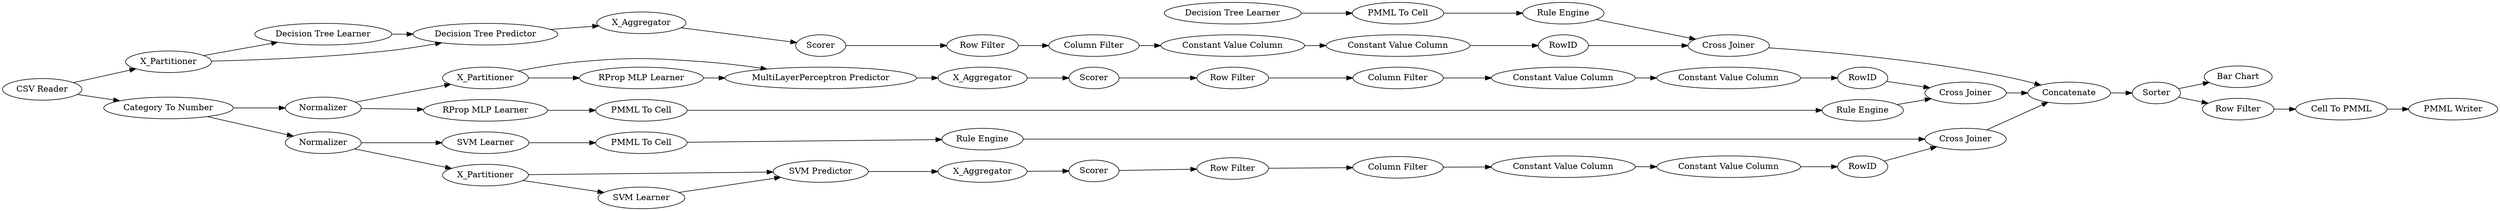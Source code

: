 digraph {
	"-5778890131635260509_7" [label=X_Aggregator]
	"6991477868884842489_32" [label="SVM Predictor"]
	"6991477868884842489_41" [label=Scorer]
	"7051850348965249972_52" [label=Sorter]
	"7051850348965249972_60" [label=Concatenate]
	"8539670421987646377_292" [label="Constant Value Column"]
	"7051850348965249972_59" [label="Bar Chart"]
	"-181360784740167464_22" [label="PMML To Cell"]
	"-648918005688737003_31" [label="Decision Tree Learner"]
	"-181360784740167464_34" [label="Rule Engine"]
	"-648918005688737003_38" [label="Cross Joiner"]
	"1756588408313999019_9" [label="Row Filter"]
	"-648918005688737003_39" [label=Scorer]
	"6991477868884842489_7" [label=X_Aggregator]
	"-4129710490331035471_28" [label="PMML To Cell"]
	"7051850348965249972_61" [label="PMML Writer"]
	"6991477868884842489_31" [label="SVM Learner"]
	"8539670421987646377_290" [label="Constant Value Column"]
	"8539670421987646377_9" [label="Row Filter"]
	"-5778890131635260509_2" [label=X_Partitioner]
	"7051850348965249972_62" [label="CSV Reader"]
	"-4129710490331035471_34" [label="Rule Engine"]
	"8539670421987646377_294" [label="Column Filter"]
	"1756588408313999019_290" [label="Constant Value Column"]
	"-5778890131635260509_32" [label="MultiLayerPerceptron Predictor"]
	"-5778890131635260509_40" [label=Scorer]
	"-5778890131635260509_39" [label=Normalizer]
	"6991477868884842489_39" [label="Cross Joiner"]
	"-648918005688737003_2" [label=X_Partitioner]
	"1756588408313999019_293" [label=RowID]
	"-648918005688737003_32" [label="Decision Tree Predictor"]
	"7051850348965249972_58" [label="Category To Number"]
	"-5778890131635260509_31" [label="RProp MLP Learner"]
	"-181360784740167464_35" [label="RProp MLP Learner"]
	"-4832369853321380997_9" [label="Row Filter"]
	"8550305069359194355_33" [label="SVM Learner"]
	"1756588408313999019_292" [label="Constant Value Column"]
	"6991477868884842489_2" [label=X_Partitioner]
	"-4832369853321380997_293" [label=RowID]
	"6991477868884842489_40" [label=Normalizer]
	"-4832369853321380997_292" [label="Constant Value Column"]
	"-5778890131635260509_38" [label="Cross Joiner"]
	"-4832369853321380997_290" [label="Constant Value Column"]
	"8550305069359194355_35" [label="Rule Engine"]
	"8550305069359194355_34" [label="PMML To Cell"]
	"-4832369853321380997_294" [label="Column Filter"]
	"7051850348965249972_54" [label="Cell To PMML"]
	"1756588408313999019_294" [label="Column Filter"]
	"7051850348965249972_53" [label="Row Filter"]
	"-648918005688737003_7" [label=X_Aggregator]
	"8539670421987646377_293" [label=RowID]
	"-4129710490331035471_33" [label="Decision Tree Learner"]
	"7051850348965249972_53" -> "7051850348965249972_54"
	"1756588408313999019_292" -> "1756588408313999019_293"
	"-5778890131635260509_32" -> "-5778890131635260509_7"
	"-5778890131635260509_2" -> "-5778890131635260509_32"
	"-648918005688737003_39" -> "1756588408313999019_9"
	"-5778890131635260509_40" -> "8539670421987646377_9"
	"7051850348965249972_62" -> "-648918005688737003_2"
	"1756588408313999019_290" -> "1756588408313999019_292"
	"6991477868884842489_41" -> "-4832369853321380997_9"
	"-5778890131635260509_38" -> "7051850348965249972_60"
	"-4129710490331035471_33" -> "-4129710490331035471_28"
	"8550305069359194355_35" -> "6991477868884842489_39"
	"6991477868884842489_32" -> "6991477868884842489_7"
	"-4832369853321380997_293" -> "6991477868884842489_39"
	"-5778890131635260509_7" -> "-5778890131635260509_40"
	"6991477868884842489_2" -> "6991477868884842489_31"
	"6991477868884842489_40" -> "8550305069359194355_33"
	"-181360784740167464_35" -> "-181360784740167464_22"
	"7051850348965249972_58" -> "-5778890131635260509_39"
	"-4832369853321380997_294" -> "-4832369853321380997_290"
	"-4129710490331035471_34" -> "-648918005688737003_38"
	"-648918005688737003_38" -> "7051850348965249972_60"
	"-5778890131635260509_39" -> "-181360784740167464_35"
	"7051850348965249972_52" -> "7051850348965249972_53"
	"-5778890131635260509_2" -> "-5778890131635260509_31"
	"1756588408313999019_9" -> "1756588408313999019_294"
	"-648918005688737003_32" -> "-648918005688737003_7"
	"-648918005688737003_2" -> "-648918005688737003_32"
	"-5778890131635260509_39" -> "-5778890131635260509_2"
	"1756588408313999019_293" -> "-648918005688737003_38"
	"6991477868884842489_7" -> "6991477868884842489_41"
	"8539670421987646377_290" -> "8539670421987646377_292"
	"-4832369853321380997_292" -> "-4832369853321380997_293"
	"1756588408313999019_294" -> "1756588408313999019_290"
	"-4832369853321380997_290" -> "-4832369853321380997_292"
	"-181360784740167464_34" -> "-5778890131635260509_38"
	"8539670421987646377_294" -> "8539670421987646377_290"
	"8539670421987646377_9" -> "8539670421987646377_294"
	"8550305069359194355_34" -> "8550305069359194355_35"
	"-648918005688737003_7" -> "-648918005688737003_39"
	"6991477868884842489_31" -> "6991477868884842489_32"
	"7051850348965249972_58" -> "6991477868884842489_40"
	"7051850348965249972_54" -> "7051850348965249972_61"
	"6991477868884842489_2" -> "6991477868884842489_32"
	"8539670421987646377_293" -> "-5778890131635260509_38"
	"7051850348965249972_62" -> "7051850348965249972_58"
	"8550305069359194355_33" -> "8550305069359194355_34"
	"6991477868884842489_39" -> "7051850348965249972_60"
	"6991477868884842489_40" -> "6991477868884842489_2"
	"-4129710490331035471_28" -> "-4129710490331035471_34"
	"-5778890131635260509_31" -> "-5778890131635260509_32"
	"-181360784740167464_22" -> "-181360784740167464_34"
	"7051850348965249972_52" -> "7051850348965249972_59"
	"-648918005688737003_2" -> "-648918005688737003_31"
	"8539670421987646377_292" -> "8539670421987646377_293"
	"-648918005688737003_31" -> "-648918005688737003_32"
	"7051850348965249972_60" -> "7051850348965249972_52"
	"-4832369853321380997_9" -> "-4832369853321380997_294"
	rankdir=LR
}
